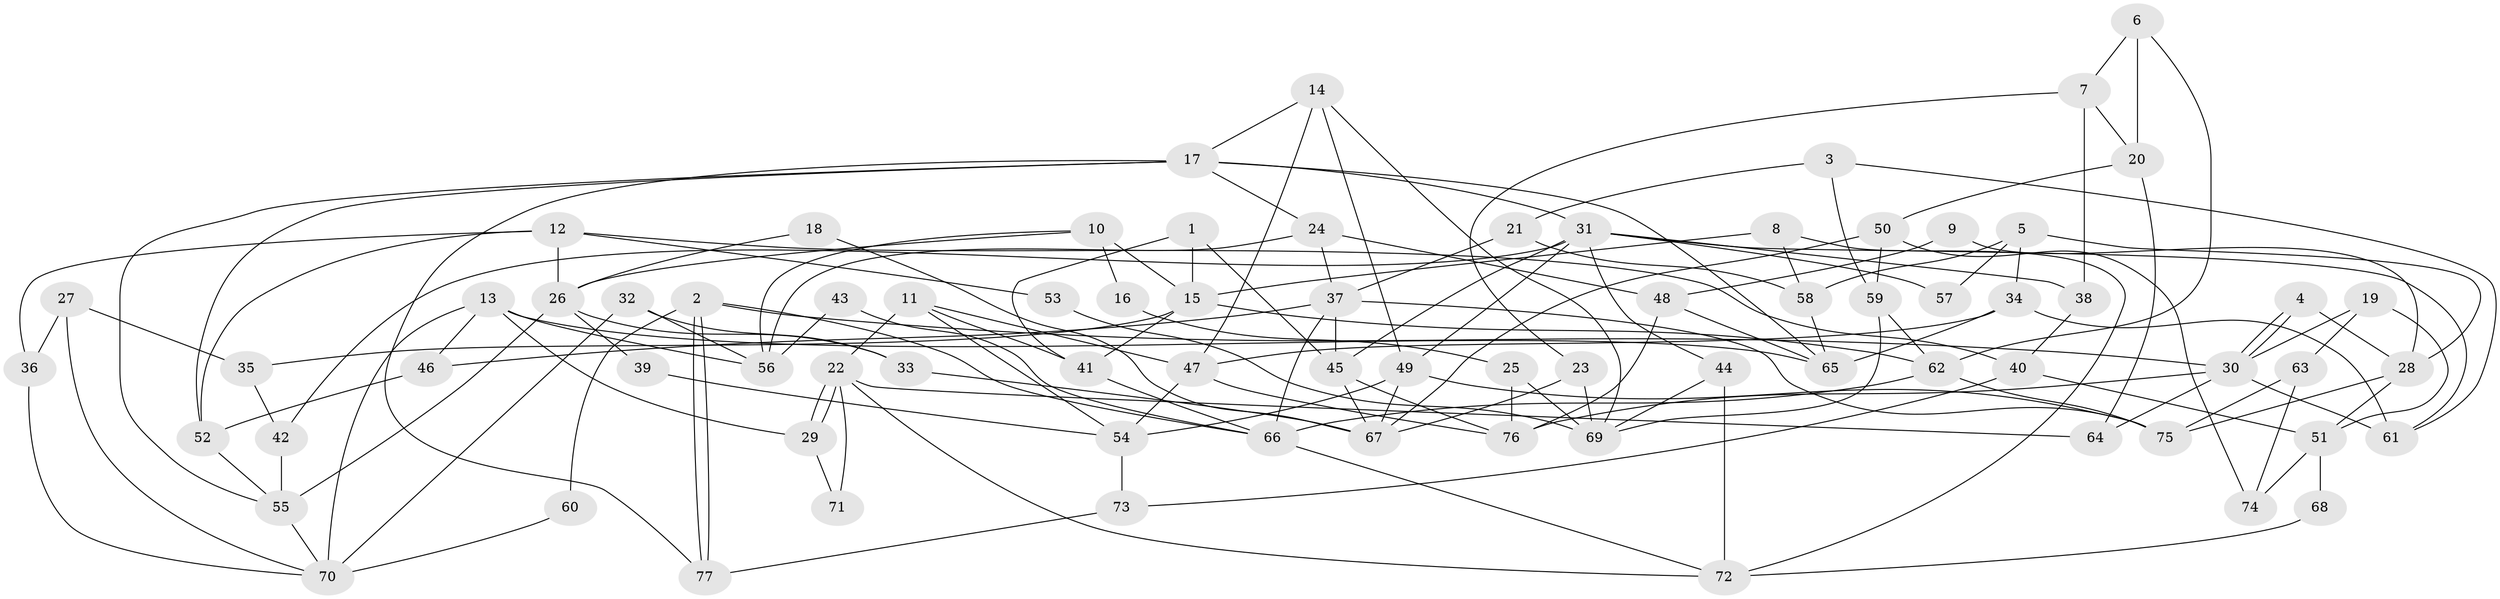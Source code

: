 // Generated by graph-tools (version 1.1) at 2025/11/02/27/25 16:11:16]
// undirected, 77 vertices, 154 edges
graph export_dot {
graph [start="1"]
  node [color=gray90,style=filled];
  1;
  2;
  3;
  4;
  5;
  6;
  7;
  8;
  9;
  10;
  11;
  12;
  13;
  14;
  15;
  16;
  17;
  18;
  19;
  20;
  21;
  22;
  23;
  24;
  25;
  26;
  27;
  28;
  29;
  30;
  31;
  32;
  33;
  34;
  35;
  36;
  37;
  38;
  39;
  40;
  41;
  42;
  43;
  44;
  45;
  46;
  47;
  48;
  49;
  50;
  51;
  52;
  53;
  54;
  55;
  56;
  57;
  58;
  59;
  60;
  61;
  62;
  63;
  64;
  65;
  66;
  67;
  68;
  69;
  70;
  71;
  72;
  73;
  74;
  75;
  76;
  77;
  1 -- 41;
  1 -- 45;
  1 -- 15;
  2 -- 77;
  2 -- 77;
  2 -- 66;
  2 -- 30;
  2 -- 60;
  3 -- 61;
  3 -- 59;
  3 -- 21;
  4 -- 28;
  4 -- 30;
  4 -- 30;
  5 -- 34;
  5 -- 58;
  5 -- 28;
  5 -- 57;
  6 -- 20;
  6 -- 7;
  6 -- 62;
  7 -- 23;
  7 -- 20;
  7 -- 38;
  8 -- 15;
  8 -- 58;
  8 -- 72;
  9 -- 28;
  9 -- 48;
  10 -- 26;
  10 -- 15;
  10 -- 16;
  10 -- 56;
  11 -- 54;
  11 -- 41;
  11 -- 22;
  11 -- 47;
  12 -- 52;
  12 -- 36;
  12 -- 26;
  12 -- 40;
  12 -- 53;
  13 -- 46;
  13 -- 65;
  13 -- 29;
  13 -- 56;
  13 -- 70;
  14 -- 47;
  14 -- 17;
  14 -- 49;
  14 -- 69;
  15 -- 62;
  15 -- 35;
  15 -- 41;
  16 -- 25;
  17 -- 31;
  17 -- 24;
  17 -- 52;
  17 -- 55;
  17 -- 65;
  17 -- 77;
  18 -- 67;
  18 -- 26;
  19 -- 30;
  19 -- 51;
  19 -- 63;
  20 -- 50;
  20 -- 64;
  21 -- 37;
  21 -- 58;
  22 -- 29;
  22 -- 29;
  22 -- 64;
  22 -- 71;
  22 -- 72;
  23 -- 69;
  23 -- 67;
  24 -- 56;
  24 -- 37;
  24 -- 48;
  25 -- 76;
  25 -- 69;
  26 -- 33;
  26 -- 39;
  26 -- 55;
  27 -- 35;
  27 -- 70;
  27 -- 36;
  28 -- 51;
  28 -- 75;
  29 -- 71;
  30 -- 61;
  30 -- 64;
  30 -- 76;
  31 -- 38;
  31 -- 49;
  31 -- 42;
  31 -- 44;
  31 -- 45;
  31 -- 57;
  31 -- 61;
  32 -- 56;
  32 -- 70;
  32 -- 33;
  33 -- 67;
  34 -- 61;
  34 -- 47;
  34 -- 65;
  35 -- 42;
  36 -- 70;
  37 -- 45;
  37 -- 66;
  37 -- 46;
  37 -- 75;
  38 -- 40;
  39 -- 54;
  40 -- 73;
  40 -- 51;
  41 -- 66;
  42 -- 55;
  43 -- 66;
  43 -- 56;
  44 -- 72;
  44 -- 69;
  45 -- 76;
  45 -- 67;
  46 -- 52;
  47 -- 76;
  47 -- 54;
  48 -- 65;
  48 -- 76;
  49 -- 75;
  49 -- 54;
  49 -- 67;
  50 -- 59;
  50 -- 67;
  50 -- 74;
  51 -- 74;
  51 -- 68;
  52 -- 55;
  53 -- 69;
  54 -- 73;
  55 -- 70;
  58 -- 65;
  59 -- 69;
  59 -- 62;
  60 -- 70;
  62 -- 75;
  62 -- 66;
  63 -- 75;
  63 -- 74;
  66 -- 72;
  68 -- 72;
  73 -- 77;
}
